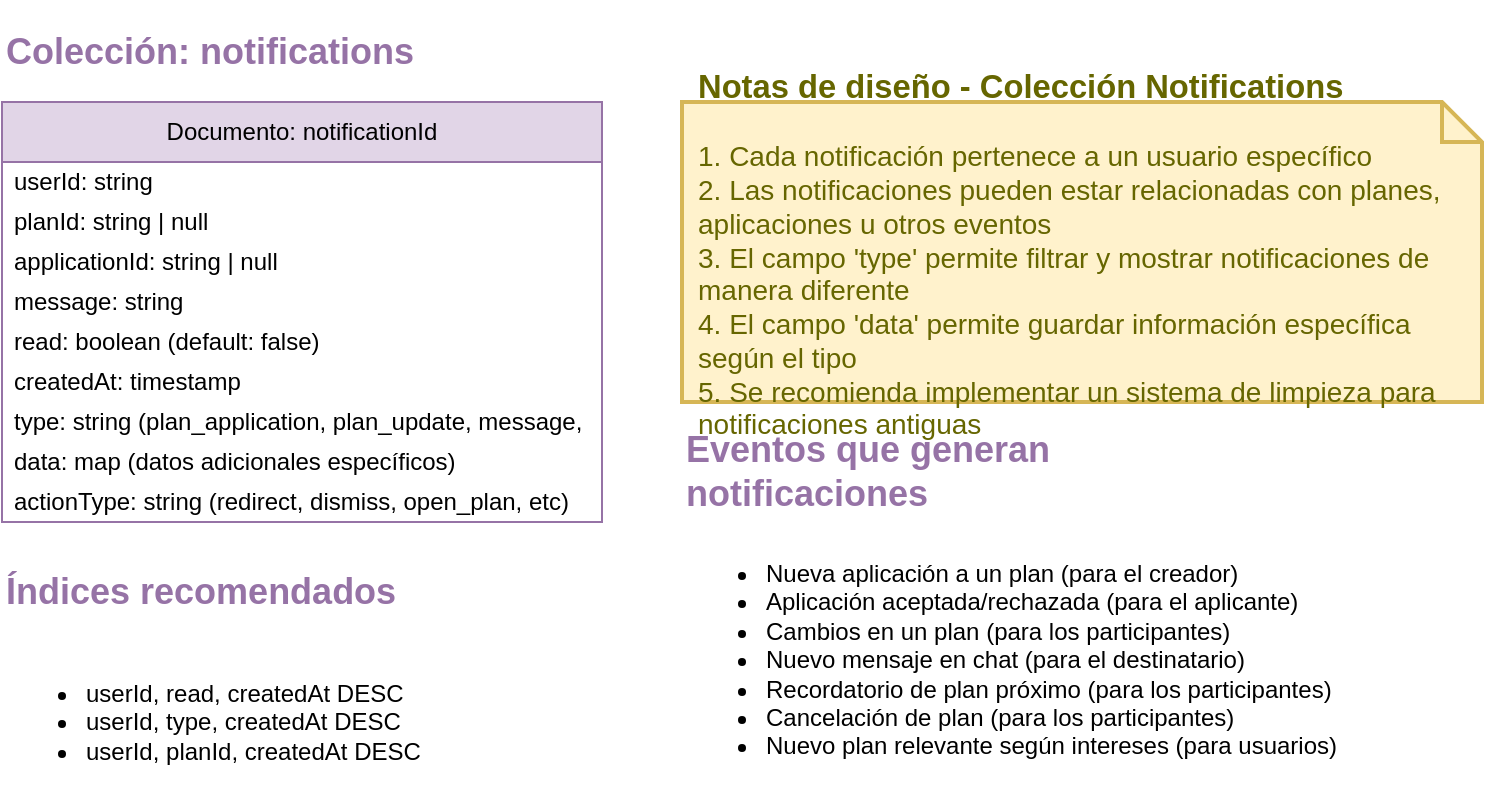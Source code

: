 <mxfile version="20.6.0">
  <diagram id="C5RBs43oDa-KdzZeNtuy" name="Firebase Notifications">
    <mxGraphModel dx="1422" dy="762" grid="1" gridSize="10" guides="1" tooltips="1" connect="1" arrows="1" fold="1" page="1" pageScale="1" pageWidth="827" pageHeight="1169" math="0" shadow="0">
      <root>
        <mxCell id="WIyWlLk6GJQsqaUBKTNV-0" />
        <mxCell id="WIyWlLk6GJQsqaUBKTNV-1" parent="WIyWlLk6GJQsqaUBKTNV-0" />

        <!-- NOTIFICATIONS COLLECTION -->
        <mxCell id="notifications-title" value="&lt;h2&gt;Colección: notifications&lt;/h2&gt;" style="text;html=1;strokeColor=none;fillColor=none;align=left;verticalAlign=middle;whiteSpace=wrap;rounded=0;fontColor=#9673A6;" vertex="1" parent="WIyWlLk6GJQsqaUBKTNV-1">
          <mxGeometry x="40" y="40" width="250" height="30" as="geometry" />
        </mxCell>

        <mxCell id="notifications-document" value="Documento: notificationId" style="swimlane;fontStyle=0;childLayout=stackLayout;horizontal=1;startSize=30;horizontalStack=0;resizeParent=1;resizeParentMax=0;resizeLast=0;collapsible=1;marginBottom=0;whiteSpace=wrap;html=1;fillColor=#e1d5e7;strokeColor=#9673a6;" vertex="1" parent="WIyWlLk6GJQsqaUBKTNV-1">
          <mxGeometry x="40" y="80" width="300" height="210" as="geometry" />
        </mxCell>
        <mxCell id="notifications-userId" value="userId: string" style="text;strokeColor=none;fillColor=none;align=left;verticalAlign=middle;spacingLeft=4;spacingRight=4;overflow=hidden;points=[[0,0.5],[1,0.5]];portConstraint=eastwest;rotatable=0;whiteSpace=wrap;html=1;" vertex="1" parent="notifications-document">
          <mxGeometry y="30" width="300" height="20" as="geometry" />
        </mxCell>
        <mxCell id="notifications-planId" value="planId: string | null" style="text;strokeColor=none;fillColor=none;align=left;verticalAlign=middle;spacingLeft=4;spacingRight=4;overflow=hidden;points=[[0,0.5],[1,0.5]];portConstraint=eastwest;rotatable=0;whiteSpace=wrap;html=1;" vertex="1" parent="notifications-document">
          <mxGeometry y="50" width="300" height="20" as="geometry" />
        </mxCell>
        <mxCell id="notifications-applicationId" value="applicationId: string | null" style="text;strokeColor=none;fillColor=none;align=left;verticalAlign=middle;spacingLeft=4;spacingRight=4;overflow=hidden;points=[[0,0.5],[1,0.5]];portConstraint=eastwest;rotatable=0;whiteSpace=wrap;html=1;" vertex="1" parent="notifications-document">
          <mxGeometry y="70" width="300" height="20" as="geometry" />
        </mxCell>
        <mxCell id="notifications-message" value="message: string" style="text;strokeColor=none;fillColor=none;align=left;verticalAlign=middle;spacingLeft=4;spacingRight=4;overflow=hidden;points=[[0,0.5],[1,0.5]];portConstraint=eastwest;rotatable=0;whiteSpace=wrap;html=1;" vertex="1" parent="notifications-document">
          <mxGeometry y="90" width="300" height="20" as="geometry" />
        </mxCell>
        <mxCell id="notifications-read" value="read: boolean (default: false)" style="text;strokeColor=none;fillColor=none;align=left;verticalAlign=middle;spacingLeft=4;spacingRight=4;overflow=hidden;points=[[0,0.5],[1,0.5]];portConstraint=eastwest;rotatable=0;whiteSpace=wrap;html=1;" vertex="1" parent="notifications-document">
          <mxGeometry y="110" width="300" height="20" as="geometry" />
        </mxCell>
        <mxCell id="notifications-createdAt" value="createdAt: timestamp" style="text;strokeColor=none;fillColor=none;align=left;verticalAlign=middle;spacingLeft=4;spacingRight=4;overflow=hidden;points=[[0,0.5],[1,0.5]];portConstraint=eastwest;rotatable=0;whiteSpace=wrap;html=1;" vertex="1" parent="notifications-document">
          <mxGeometry y="130" width="300" height="20" as="geometry" />
        </mxCell>
        <mxCell id="notifications-type" value="type: string (plan_application, plan_update, message, etc)" style="text;strokeColor=none;fillColor=none;align=left;verticalAlign=middle;spacingLeft=4;spacingRight=4;overflow=hidden;points=[[0,0.5],[1,0.5]];portConstraint=eastwest;rotatable=0;whiteSpace=wrap;html=1;" vertex="1" parent="notifications-document">
          <mxGeometry y="150" width="300" height="20" as="geometry" />
        </mxCell>
        <mxCell id="notifications-data" value="data: map&lt;string, any&gt; (datos adicionales específicos)" style="text;strokeColor=none;fillColor=none;align=left;verticalAlign=middle;spacingLeft=4;spacingRight=4;overflow=hidden;points=[[0,0.5],[1,0.5]];portConstraint=eastwest;rotatable=0;whiteSpace=wrap;html=1;" vertex="1" parent="notifications-document">
          <mxGeometry y="170" width="300" height="20" as="geometry" />
        </mxCell>
        <mxCell id="notifications-actionType" value="actionType: string (redirect, dismiss, open_plan, etc)" style="text;strokeColor=none;fillColor=none;align=left;verticalAlign=middle;spacingLeft=4;spacingRight=4;overflow=hidden;points=[[0,0.5],[1,0.5]];portConstraint=eastwest;rotatable=0;whiteSpace=wrap;html=1;" vertex="1" parent="notifications-document">
          <mxGeometry y="190" width="300" height="20" as="geometry" />
        </mxCell>

        <!-- DESIGN NOTES -->
        <mxCell id="design-notes" value="&lt;h3&gt;Notas de diseño - Colección Notifications&lt;/h3&gt;&lt;p&gt;1. Cada notificación pertenece a un usuario específico&lt;br&gt;2. Las notificaciones pueden estar relacionadas con planes, aplicaciones u otros eventos&lt;br&gt;3. El campo 'type' permite filtrar y mostrar notificaciones de manera diferente&lt;br&gt;4. El campo 'data' permite guardar información específica según el tipo&lt;br&gt;5. Se recomienda implementar un sistema de limpieza para notificaciones antiguas&lt;/p&gt;" style="shape=note;strokeWidth=2;fontSize=14;size=20;whiteSpace=wrap;html=1;fillColor=#fff2cc;strokeColor=#d6b656;fontColor=#666600;align=left;spacing=8;" vertex="1" parent="WIyWlLk6GJQsqaUBKTNV-1">
          <mxGeometry x="380" y="80" width="400" height="150" as="geometry" />
        </mxCell>

        <!-- NOTIFICATION TRIGGERS -->
        <mxCell id="triggers-title" value="&lt;h2&gt;Eventos que generan notificaciones&lt;/h2&gt;" style="text;html=1;strokeColor=none;fillColor=none;align=left;verticalAlign=middle;whiteSpace=wrap;rounded=0;fontColor=#9673A6;" vertex="1" parent="WIyWlLk6GJQsqaUBKTNV-1">
          <mxGeometry x="380" y="250" width="300" height="30" as="geometry" />
        </mxCell>

        <mxCell id="triggers-list" value="&lt;ul&gt;&lt;li&gt;Nueva aplicación a un plan (para el creador)&lt;/li&gt;&lt;li&gt;Aplicación aceptada/rechazada (para el aplicante)&lt;/li&gt;&lt;li&gt;Cambios en un plan (para los participantes)&lt;/li&gt;&lt;li&gt;Nuevo mensaje en chat (para el destinatario)&lt;/li&gt;&lt;li&gt;Recordatorio de plan próximo (para los participantes)&lt;/li&gt;&lt;li&gt;Cancelación de plan (para los participantes)&lt;/li&gt;&lt;li&gt;Nuevo plan relevante según intereses (para usuarios)&lt;/li&gt;&lt;/ul&gt;" style="text;html=1;strokeColor=none;fillColor=none;align=left;verticalAlign=top;whiteSpace=wrap;rounded=0;" vertex="1" parent="WIyWlLk6GJQsqaUBKTNV-1">
          <mxGeometry x="380" y="290" width="400" height="130" as="geometry" />
        </mxCell>

        <!-- INDEXES -->
        <mxCell id="indexes-title" value="&lt;h2&gt;Índices recomendados&lt;/h2&gt;" style="text;html=1;strokeColor=none;fillColor=none;align=left;verticalAlign=middle;whiteSpace=wrap;rounded=0;fontColor=#9673A6;" vertex="1" parent="WIyWlLk6GJQsqaUBKTNV-1">
          <mxGeometry x="40" y="310" width="250" height="30" as="geometry" />
        </mxCell>

        <mxCell id="indexes-list" value="&lt;ul&gt;&lt;li&gt;userId, read, createdAt DESC&lt;/li&gt;&lt;li&gt;userId, type, createdAt DESC&lt;/li&gt;&lt;li&gt;userId, planId, createdAt DESC&lt;/li&gt;&lt;/ul&gt;" style="text;html=1;strokeColor=none;fillColor=none;align=left;verticalAlign=top;whiteSpace=wrap;rounded=0;" vertex="1" parent="WIyWlLk6GJQsqaUBKTNV-1">
          <mxGeometry x="40" y="350" width="300" height="70" as="geometry" />
        </mxCell>

      </root>
    </mxGraphModel>
  </diagram>
</mxfile>